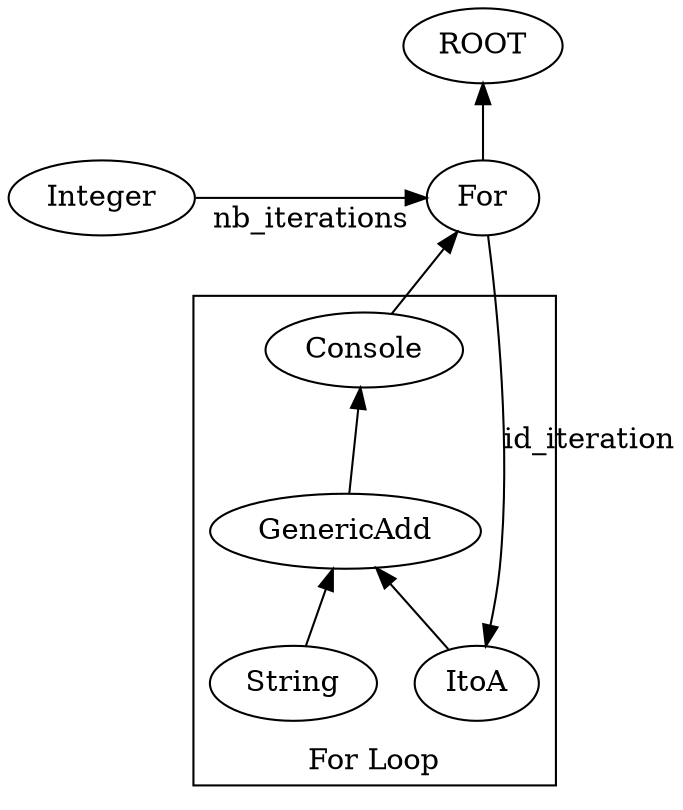 digraph {
    rankdir=BT;
    For -> ROOT;
    Integer -> For [label="nb_iterations"];
    subgraph cluster_0 {
        label="For Loop";
        For -> ItoA [label="id_iteration"];
        Console -> For;
        GenericAdd -> Console;
        String -> GenericAdd;
        ItoA -> GenericAdd;
        { rank=same; ItoA}
        { rank=same; Console}
    }
    { rank=same; ROOT}
    { rank=same; For, Integer}
}


